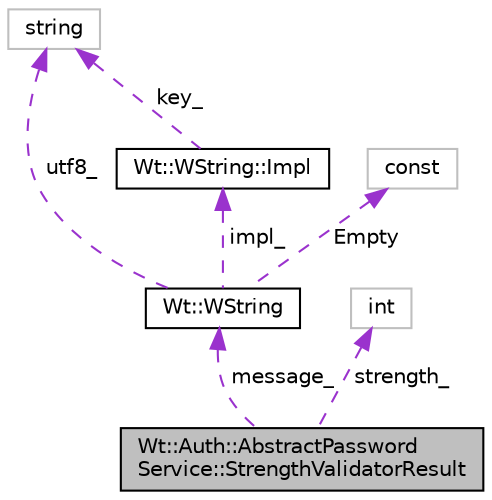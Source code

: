 digraph "Wt::Auth::AbstractPasswordService::StrengthValidatorResult"
{
 // LATEX_PDF_SIZE
  edge [fontname="Helvetica",fontsize="10",labelfontname="Helvetica",labelfontsize="10"];
  node [fontname="Helvetica",fontsize="10",shape=record];
  Node1 [label="Wt::Auth::AbstractPassword\lService::StrengthValidatorResult",height=0.2,width=0.4,color="black", fillcolor="grey75", style="filled", fontcolor="black",tooltip="Result returned when validating password strength."];
  Node2 -> Node1 [dir="back",color="darkorchid3",fontsize="10",style="dashed",label=" message_" ];
  Node2 [label="Wt::WString",height=0.2,width=0.4,color="black", fillcolor="white", style="filled",URL="$classWt_1_1WString.html",tooltip="A value class which describes a locale-aware unicode string."];
  Node3 -> Node2 [dir="back",color="darkorchid3",fontsize="10",style="dashed",label=" impl_" ];
  Node3 [label="Wt::WString::Impl",height=0.2,width=0.4,color="black", fillcolor="white", style="filled",URL="$structWt_1_1WString_1_1Impl.html",tooltip=" "];
  Node4 -> Node3 [dir="back",color="darkorchid3",fontsize="10",style="dashed",label=" key_" ];
  Node4 [label="string",height=0.2,width=0.4,color="grey75", fillcolor="white", style="filled",tooltip=" "];
  Node4 -> Node2 [dir="back",color="darkorchid3",fontsize="10",style="dashed",label=" utf8_" ];
  Node5 -> Node2 [dir="back",color="darkorchid3",fontsize="10",style="dashed",label=" Empty" ];
  Node5 [label="const",height=0.2,width=0.4,color="grey75", fillcolor="white", style="filled",tooltip=" "];
  Node6 -> Node1 [dir="back",color="darkorchid3",fontsize="10",style="dashed",label=" strength_" ];
  Node6 [label="int",height=0.2,width=0.4,color="grey75", fillcolor="white", style="filled",tooltip=" "];
}
